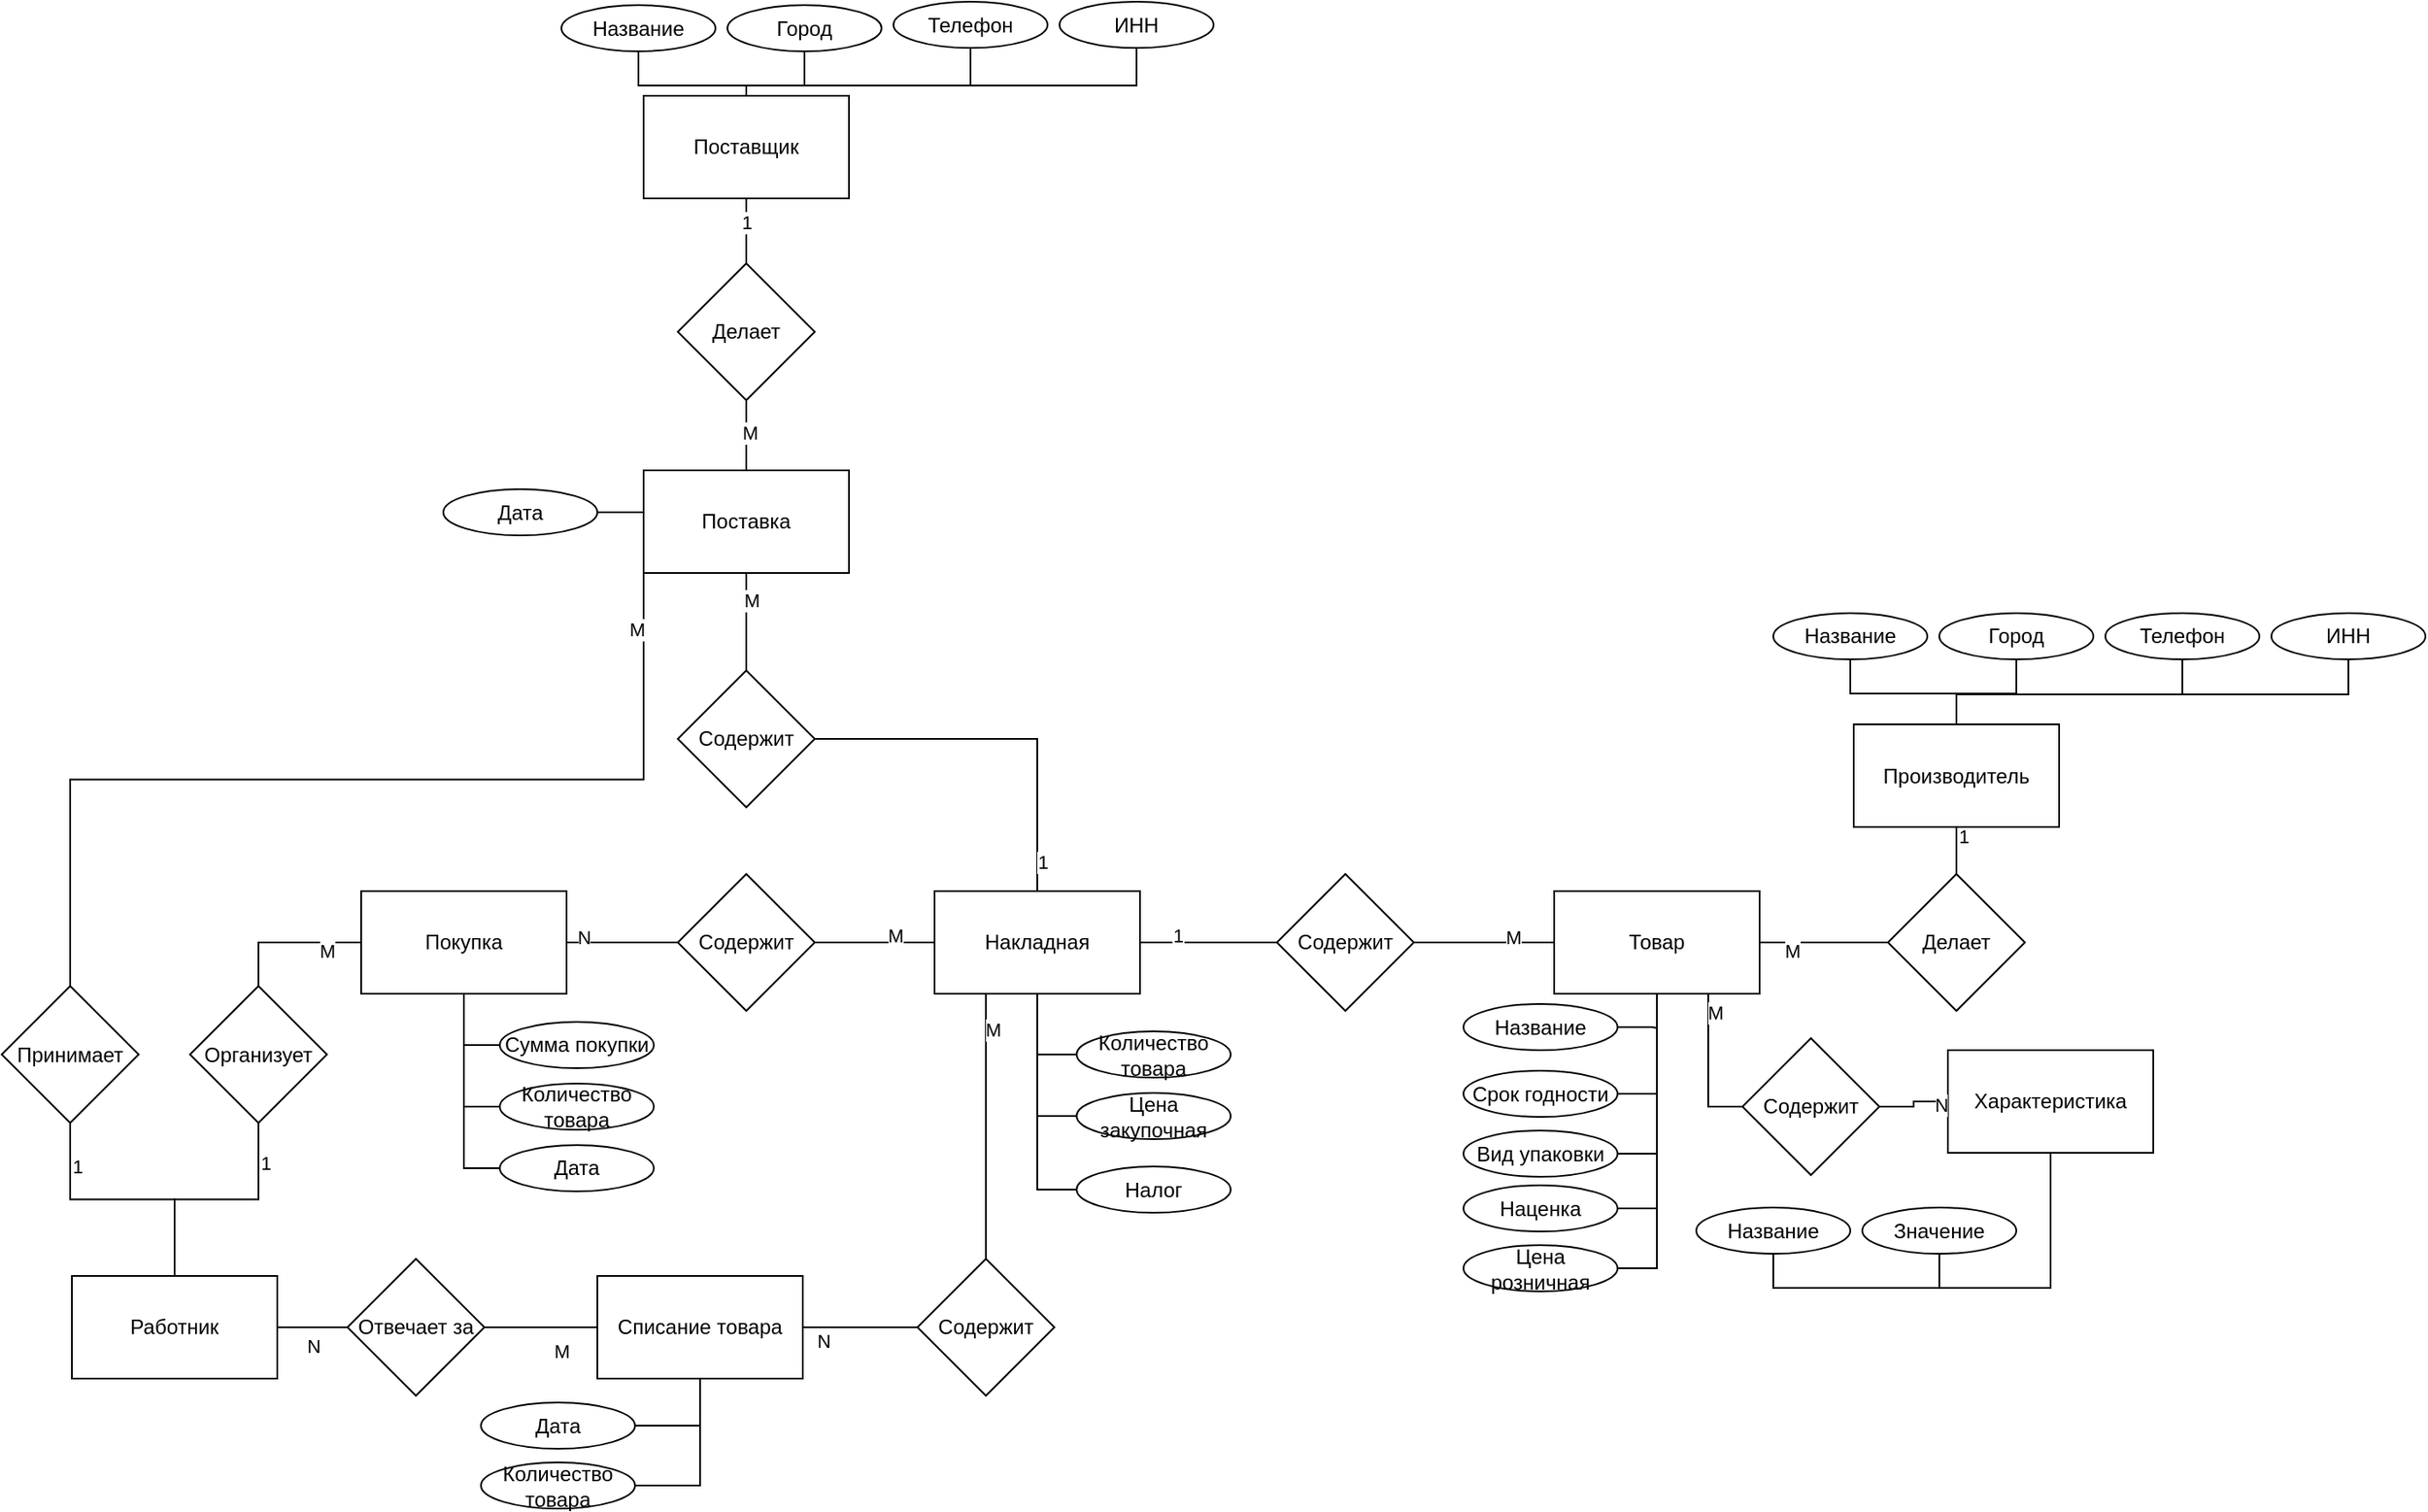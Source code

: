 <mxfile version="24.2.5" type="device">
  <diagram id="R2lEEEUBdFMjLlhIrx00" name="Page-1">
    <mxGraphModel dx="2284" dy="1944" grid="0" gridSize="10" guides="1" tooltips="1" connect="1" arrows="1" fold="1" page="1" pageScale="1" pageWidth="850" pageHeight="1100" math="0" shadow="0" extFonts="Permanent Marker^https://fonts.googleapis.com/css?family=Permanent+Marker">
      <root>
        <mxCell id="0" />
        <mxCell id="1" parent="0" />
        <mxCell id="_N6O9hcvw86K0TOw8DBA-3" value="" style="edgeStyle=orthogonalEdgeStyle;rounded=0;orthogonalLoop=1;jettySize=auto;html=1;endArrow=none;endFill=0;" parent="1" source="_N6O9hcvw86K0TOw8DBA-1" target="_N6O9hcvw86K0TOw8DBA-2" edge="1">
          <mxGeometry relative="1" as="geometry" />
        </mxCell>
        <mxCell id="_N6O9hcvw86K0TOw8DBA-7" value="1" style="edgeLabel;html=1;align=center;verticalAlign=middle;resizable=0;points=[];" parent="_N6O9hcvw86K0TOw8DBA-3" vertex="1" connectable="0">
          <mxGeometry x="-0.333" relative="1" as="geometry">
            <mxPoint as="offset" />
          </mxGeometry>
        </mxCell>
        <mxCell id="H-cZEU9hIVZkqrwczbEy-3" style="edgeStyle=orthogonalEdgeStyle;rounded=0;orthogonalLoop=1;jettySize=auto;html=1;strokeColor=default;align=center;verticalAlign=middle;fontFamily=Helvetica;fontSize=11;fontColor=default;labelBackgroundColor=default;endArrow=none;endFill=0;exitX=0.5;exitY=0;exitDx=0;exitDy=0;" edge="1" parent="1" source="_N6O9hcvw86K0TOw8DBA-1" target="H-cZEU9hIVZkqrwczbEy-1">
          <mxGeometry relative="1" as="geometry">
            <Array as="points">
              <mxPoint x="221" y="-103" />
              <mxPoint x="352" y="-103" />
            </Array>
          </mxGeometry>
        </mxCell>
        <mxCell id="H-cZEU9hIVZkqrwczbEy-4" style="edgeStyle=orthogonalEdgeStyle;rounded=0;orthogonalLoop=1;jettySize=auto;html=1;strokeColor=default;align=center;verticalAlign=middle;fontFamily=Helvetica;fontSize=11;fontColor=default;labelBackgroundColor=default;endArrow=none;endFill=0;exitX=0.5;exitY=0;exitDx=0;exitDy=0;" edge="1" parent="1" source="_N6O9hcvw86K0TOw8DBA-1" target="H-cZEU9hIVZkqrwczbEy-2">
          <mxGeometry relative="1" as="geometry">
            <Array as="points">
              <mxPoint x="221" y="-103" />
              <mxPoint x="449" y="-103" />
            </Array>
          </mxGeometry>
        </mxCell>
        <mxCell id="_N6O9hcvw86K0TOw8DBA-1" value="Поставщик" style="rounded=0;whiteSpace=wrap;html=1;" parent="1" vertex="1">
          <mxGeometry x="161" y="-97" width="120" height="60" as="geometry" />
        </mxCell>
        <mxCell id="_N6O9hcvw86K0TOw8DBA-6" value="" style="edgeStyle=orthogonalEdgeStyle;rounded=0;orthogonalLoop=1;jettySize=auto;html=1;endArrow=none;endFill=0;" parent="1" source="_N6O9hcvw86K0TOw8DBA-2" target="_N6O9hcvw86K0TOw8DBA-5" edge="1">
          <mxGeometry relative="1" as="geometry" />
        </mxCell>
        <mxCell id="_N6O9hcvw86K0TOw8DBA-8" value="M" style="edgeLabel;html=1;align=center;verticalAlign=middle;resizable=0;points=[];" parent="_N6O9hcvw86K0TOw8DBA-6" vertex="1" connectable="0">
          <mxGeometry x="-0.073" y="2" relative="1" as="geometry">
            <mxPoint as="offset" />
          </mxGeometry>
        </mxCell>
        <mxCell id="_N6O9hcvw86K0TOw8DBA-2" value="Делает" style="rhombus;whiteSpace=wrap;html=1;rounded=0;" parent="1" vertex="1">
          <mxGeometry x="181" y="1" width="80" height="80" as="geometry" />
        </mxCell>
        <mxCell id="_N6O9hcvw86K0TOw8DBA-5" value="Поставка" style="whiteSpace=wrap;html=1;rounded=0;" parent="1" vertex="1">
          <mxGeometry x="161" y="122" width="120" height="60" as="geometry" />
        </mxCell>
        <mxCell id="_N6O9hcvw86K0TOw8DBA-12" style="edgeStyle=orthogonalEdgeStyle;rounded=0;orthogonalLoop=1;jettySize=auto;html=1;exitX=0.5;exitY=1;exitDx=0;exitDy=0;strokeColor=default;align=center;verticalAlign=middle;fontFamily=Helvetica;fontSize=11;fontColor=default;labelBackgroundColor=default;endArrow=none;endFill=0;" parent="1" source="_N6O9hcvw86K0TOw8DBA-9" target="_N6O9hcvw86K0TOw8DBA-1" edge="1">
          <mxGeometry relative="1" as="geometry" />
        </mxCell>
        <mxCell id="_N6O9hcvw86K0TOw8DBA-9" value="Название" style="ellipse;whiteSpace=wrap;html=1;" parent="1" vertex="1">
          <mxGeometry x="113" y="-150" width="90" height="27" as="geometry" />
        </mxCell>
        <mxCell id="_N6O9hcvw86K0TOw8DBA-13" style="edgeStyle=orthogonalEdgeStyle;rounded=0;orthogonalLoop=1;jettySize=auto;html=1;exitX=0.5;exitY=1;exitDx=0;exitDy=0;strokeColor=default;align=center;verticalAlign=middle;fontFamily=Helvetica;fontSize=11;fontColor=default;labelBackgroundColor=default;endArrow=none;endFill=0;" parent="1" source="_N6O9hcvw86K0TOw8DBA-10" target="_N6O9hcvw86K0TOw8DBA-1" edge="1">
          <mxGeometry relative="1" as="geometry" />
        </mxCell>
        <mxCell id="_N6O9hcvw86K0TOw8DBA-10" value="Город" style="ellipse;whiteSpace=wrap;html=1;" parent="1" vertex="1">
          <mxGeometry x="210" y="-150" width="90" height="27" as="geometry" />
        </mxCell>
        <mxCell id="_N6O9hcvw86K0TOw8DBA-16" style="edgeStyle=orthogonalEdgeStyle;rounded=0;orthogonalLoop=1;jettySize=auto;html=1;exitX=1;exitY=0.5;exitDx=0;exitDy=0;entryX=0;entryY=0.5;entryDx=0;entryDy=0;strokeColor=default;align=center;verticalAlign=middle;fontFamily=Helvetica;fontSize=11;fontColor=default;labelBackgroundColor=default;endArrow=none;endFill=0;" parent="1" source="_N6O9hcvw86K0TOw8DBA-14" target="_N6O9hcvw86K0TOw8DBA-5" edge="1">
          <mxGeometry relative="1" as="geometry" />
        </mxCell>
        <mxCell id="_N6O9hcvw86K0TOw8DBA-14" value="Дата" style="ellipse;whiteSpace=wrap;html=1;" parent="1" vertex="1">
          <mxGeometry x="44" y="133" width="90" height="27" as="geometry" />
        </mxCell>
        <mxCell id="Znti0JTJDh6vXWUU2hnh-10" style="edgeStyle=orthogonalEdgeStyle;rounded=0;orthogonalLoop=1;jettySize=auto;html=1;exitX=0.75;exitY=1;exitDx=0;exitDy=0;entryX=0;entryY=0.5;entryDx=0;entryDy=0;strokeColor=default;align=center;verticalAlign=middle;fontFamily=Helvetica;fontSize=11;fontColor=default;labelBackgroundColor=default;endArrow=none;endFill=0;" parent="1" source="_N6O9hcvw86K0TOw8DBA-22" target="Znti0JTJDh6vXWUU2hnh-9" edge="1">
          <mxGeometry relative="1" as="geometry" />
        </mxCell>
        <mxCell id="Znti0JTJDh6vXWUU2hnh-12" value="М" style="edgeLabel;html=1;align=center;verticalAlign=middle;resizable=0;points=[];fontFamily=Helvetica;fontSize=11;fontColor=default;labelBackgroundColor=default;" parent="Znti0JTJDh6vXWUU2hnh-10" vertex="1" connectable="0">
          <mxGeometry x="-0.74" y="4" relative="1" as="geometry">
            <mxPoint as="offset" />
          </mxGeometry>
        </mxCell>
        <mxCell id="_N6O9hcvw86K0TOw8DBA-22" value="Товар" style="whiteSpace=wrap;html=1;rounded=0;" parent="1" vertex="1">
          <mxGeometry x="693" y="368" width="120" height="60" as="geometry" />
        </mxCell>
        <mxCell id="_N6O9hcvw86K0TOw8DBA-27" style="edgeStyle=orthogonalEdgeStyle;rounded=0;orthogonalLoop=1;jettySize=auto;html=1;exitX=1;exitY=0.5;exitDx=0;exitDy=0;strokeColor=default;align=center;verticalAlign=middle;fontFamily=Helvetica;fontSize=11;fontColor=default;labelBackgroundColor=default;endArrow=none;endFill=0;" parent="1" source="_N6O9hcvw86K0TOw8DBA-26" target="_N6O9hcvw86K0TOw8DBA-22" edge="1">
          <mxGeometry relative="1" as="geometry" />
        </mxCell>
        <mxCell id="_N6O9hcvw86K0TOw8DBA-26" value="Название" style="ellipse;whiteSpace=wrap;html=1;" parent="1" vertex="1">
          <mxGeometry x="640" y="434" width="90" height="27" as="geometry" />
        </mxCell>
        <mxCell id="_N6O9hcvw86K0TOw8DBA-29" style="edgeStyle=orthogonalEdgeStyle;rounded=0;orthogonalLoop=1;jettySize=auto;html=1;exitX=1;exitY=0.5;exitDx=0;exitDy=0;strokeColor=default;align=center;verticalAlign=middle;fontFamily=Helvetica;fontSize=11;fontColor=default;labelBackgroundColor=default;endArrow=none;endFill=0;" parent="1" source="_N6O9hcvw86K0TOw8DBA-28" target="_N6O9hcvw86K0TOw8DBA-22" edge="1">
          <mxGeometry relative="1" as="geometry" />
        </mxCell>
        <mxCell id="_N6O9hcvw86K0TOw8DBA-28" value="Срок годности" style="ellipse;whiteSpace=wrap;html=1;" parent="1" vertex="1">
          <mxGeometry x="640" y="473" width="90" height="27" as="geometry" />
        </mxCell>
        <mxCell id="_N6O9hcvw86K0TOw8DBA-31" style="edgeStyle=orthogonalEdgeStyle;rounded=0;orthogonalLoop=1;jettySize=auto;html=1;exitX=1;exitY=0.5;exitDx=0;exitDy=0;strokeColor=default;align=center;verticalAlign=middle;fontFamily=Helvetica;fontSize=11;fontColor=default;labelBackgroundColor=default;endArrow=none;endFill=0;" parent="1" source="_N6O9hcvw86K0TOw8DBA-30" target="_N6O9hcvw86K0TOw8DBA-22" edge="1">
          <mxGeometry relative="1" as="geometry" />
        </mxCell>
        <mxCell id="_N6O9hcvw86K0TOw8DBA-30" value="Вид упаковки" style="ellipse;whiteSpace=wrap;html=1;" parent="1" vertex="1">
          <mxGeometry x="640" y="508" width="90" height="27" as="geometry" />
        </mxCell>
        <mxCell id="_N6O9hcvw86K0TOw8DBA-37" style="edgeStyle=orthogonalEdgeStyle;rounded=0;orthogonalLoop=1;jettySize=auto;html=1;exitX=1;exitY=0.5;exitDx=0;exitDy=0;strokeColor=default;align=center;verticalAlign=middle;fontFamily=Helvetica;fontSize=11;fontColor=default;labelBackgroundColor=default;endArrow=none;endFill=0;" parent="1" source="_N6O9hcvw86K0TOw8DBA-36" target="_N6O9hcvw86K0TOw8DBA-22" edge="1">
          <mxGeometry relative="1" as="geometry" />
        </mxCell>
        <mxCell id="_N6O9hcvw86K0TOw8DBA-36" value="Наценка" style="ellipse;whiteSpace=wrap;html=1;" parent="1" vertex="1">
          <mxGeometry x="640" y="540" width="90" height="27" as="geometry" />
        </mxCell>
        <mxCell id="zOvjMIZj31HhjO3ofV6A-4" style="edgeStyle=orthogonalEdgeStyle;rounded=0;orthogonalLoop=1;jettySize=auto;html=1;entryX=0;entryY=0.5;entryDx=0;entryDy=0;endArrow=none;endFill=0;" parent="1" source="_N6O9hcvw86K0TOw8DBA-40" target="zOvjMIZj31HhjO3ofV6A-3" edge="1">
          <mxGeometry relative="1" as="geometry" />
        </mxCell>
        <mxCell id="_N6O9hcvw86K0TOw8DBA-40" value="Покупка" style="whiteSpace=wrap;html=1;rounded=0;" parent="1" vertex="1">
          <mxGeometry x="-4" y="368" width="120" height="60" as="geometry" />
        </mxCell>
        <mxCell id="_N6O9hcvw86K0TOw8DBA-46" style="edgeStyle=orthogonalEdgeStyle;rounded=0;orthogonalLoop=1;jettySize=auto;html=1;exitX=0;exitY=0.5;exitDx=0;exitDy=0;strokeColor=default;align=center;verticalAlign=middle;fontFamily=Helvetica;fontSize=11;fontColor=default;labelBackgroundColor=default;endArrow=none;endFill=0;" parent="1" source="_N6O9hcvw86K0TOw8DBA-44" target="_N6O9hcvw86K0TOw8DBA-40" edge="1">
          <mxGeometry relative="1" as="geometry" />
        </mxCell>
        <mxCell id="_N6O9hcvw86K0TOw8DBA-44" value="Дата" style="ellipse;whiteSpace=wrap;html=1;" parent="1" vertex="1">
          <mxGeometry x="77" y="516.5" width="90" height="27" as="geometry" />
        </mxCell>
        <mxCell id="_N6O9hcvw86K0TOw8DBA-47" style="edgeStyle=orthogonalEdgeStyle;rounded=0;orthogonalLoop=1;jettySize=auto;html=1;exitX=0;exitY=0.5;exitDx=0;exitDy=0;strokeColor=default;align=center;verticalAlign=middle;fontFamily=Helvetica;fontSize=11;fontColor=default;labelBackgroundColor=default;endArrow=none;endFill=0;" parent="1" source="_N6O9hcvw86K0TOw8DBA-45" target="_N6O9hcvw86K0TOw8DBA-40" edge="1">
          <mxGeometry relative="1" as="geometry" />
        </mxCell>
        <mxCell id="_N6O9hcvw86K0TOw8DBA-45" value="Количество товара" style="ellipse;whiteSpace=wrap;html=1;" parent="1" vertex="1">
          <mxGeometry x="77" y="480.5" width="90" height="27" as="geometry" />
        </mxCell>
        <mxCell id="Znti0JTJDh6vXWUU2hnh-20" style="edgeStyle=orthogonalEdgeStyle;rounded=0;orthogonalLoop=1;jettySize=auto;html=1;exitX=1;exitY=0.5;exitDx=0;exitDy=0;entryX=0;entryY=0.5;entryDx=0;entryDy=0;strokeColor=default;align=center;verticalAlign=middle;fontFamily=Helvetica;fontSize=11;fontColor=default;labelBackgroundColor=default;endArrow=none;endFill=0;" parent="1" source="_N6O9hcvw86K0TOw8DBA-50" target="Znti0JTJDh6vXWUU2hnh-19" edge="1">
          <mxGeometry relative="1" as="geometry" />
        </mxCell>
        <mxCell id="Znti0JTJDh6vXWUU2hnh-23" value="N" style="edgeLabel;html=1;align=center;verticalAlign=middle;resizable=0;points=[];fontFamily=Helvetica;fontSize=11;fontColor=default;labelBackgroundColor=default;" parent="Znti0JTJDh6vXWUU2hnh-20" vertex="1" connectable="0">
          <mxGeometry x="0.549" y="-3" relative="1" as="geometry">
            <mxPoint x="-40" y="5" as="offset" />
          </mxGeometry>
        </mxCell>
        <mxCell id="_N6O9hcvw86K0TOw8DBA-50" value="Списание товара" style="whiteSpace=wrap;html=1;rounded=0;" parent="1" vertex="1">
          <mxGeometry x="134" y="593" width="120" height="60" as="geometry" />
        </mxCell>
        <mxCell id="_N6O9hcvw86K0TOw8DBA-54" style="edgeStyle=orthogonalEdgeStyle;rounded=0;orthogonalLoop=1;jettySize=auto;html=1;exitX=1;exitY=0.5;exitDx=0;exitDy=0;strokeColor=default;align=center;verticalAlign=middle;fontFamily=Helvetica;fontSize=11;fontColor=default;labelBackgroundColor=default;endArrow=none;endFill=0;" parent="1" source="_N6O9hcvw86K0TOw8DBA-52" target="_N6O9hcvw86K0TOw8DBA-50" edge="1">
          <mxGeometry relative="1" as="geometry" />
        </mxCell>
        <mxCell id="_N6O9hcvw86K0TOw8DBA-52" value="Дата" style="ellipse;whiteSpace=wrap;html=1;" parent="1" vertex="1">
          <mxGeometry x="66" y="667" width="90" height="27" as="geometry" />
        </mxCell>
        <mxCell id="_N6O9hcvw86K0TOw8DBA-55" style="edgeStyle=orthogonalEdgeStyle;rounded=0;orthogonalLoop=1;jettySize=auto;html=1;exitX=1;exitY=0.5;exitDx=0;exitDy=0;strokeColor=default;align=center;verticalAlign=middle;fontFamily=Helvetica;fontSize=11;fontColor=default;labelBackgroundColor=default;endArrow=none;endFill=0;" parent="1" source="_N6O9hcvw86K0TOw8DBA-53" target="_N6O9hcvw86K0TOw8DBA-50" edge="1">
          <mxGeometry relative="1" as="geometry" />
        </mxCell>
        <mxCell id="_N6O9hcvw86K0TOw8DBA-53" value="Количество товара" style="ellipse;whiteSpace=wrap;html=1;" parent="1" vertex="1">
          <mxGeometry x="66" y="702" width="90" height="27" as="geometry" />
        </mxCell>
        <mxCell id="zOvjMIZj31HhjO3ofV6A-2" style="edgeStyle=orthogonalEdgeStyle;rounded=0;orthogonalLoop=1;jettySize=auto;html=1;exitX=1;exitY=0.5;exitDx=0;exitDy=0;entryX=0.5;entryY=1;entryDx=0;entryDy=0;endArrow=none;endFill=0;" parent="1" source="zOvjMIZj31HhjO3ofV6A-1" target="_N6O9hcvw86K0TOw8DBA-22" edge="1">
          <mxGeometry relative="1" as="geometry" />
        </mxCell>
        <mxCell id="zOvjMIZj31HhjO3ofV6A-1" value="Цена розничная" style="ellipse;whiteSpace=wrap;html=1;" parent="1" vertex="1">
          <mxGeometry x="640" y="575" width="90" height="27" as="geometry" />
        </mxCell>
        <mxCell id="zOvjMIZj31HhjO3ofV6A-3" value="Сумма покупки" style="ellipse;whiteSpace=wrap;html=1;" parent="1" vertex="1">
          <mxGeometry x="77" y="444.5" width="90" height="27" as="geometry" />
        </mxCell>
        <mxCell id="Znti0JTJDh6vXWUU2hnh-5" style="edgeStyle=orthogonalEdgeStyle;rounded=0;orthogonalLoop=1;jettySize=auto;html=1;exitX=0.5;exitY=1;exitDx=0;exitDy=0;strokeColor=default;align=center;verticalAlign=middle;fontFamily=Helvetica;fontSize=11;fontColor=default;labelBackgroundColor=default;endArrow=none;endFill=0;" parent="1" source="czEDyn6k4VCitpSmdZwg-1" target="Znti0JTJDh6vXWUU2hnh-4" edge="1">
          <mxGeometry relative="1" as="geometry" />
        </mxCell>
        <mxCell id="Znti0JTJDh6vXWUU2hnh-7" value="1" style="edgeLabel;html=1;align=center;verticalAlign=middle;resizable=0;points=[];fontFamily=Helvetica;fontSize=11;fontColor=default;labelBackgroundColor=default;" parent="Znti0JTJDh6vXWUU2hnh-5" vertex="1" connectable="0">
          <mxGeometry x="-0.809" y="4" relative="1" as="geometry">
            <mxPoint as="offset" />
          </mxGeometry>
        </mxCell>
        <mxCell id="H-cZEU9hIVZkqrwczbEy-7" style="edgeStyle=orthogonalEdgeStyle;rounded=0;orthogonalLoop=1;jettySize=auto;html=1;exitX=0.5;exitY=0;exitDx=0;exitDy=0;strokeColor=default;align=center;verticalAlign=middle;fontFamily=Helvetica;fontSize=11;fontColor=default;labelBackgroundColor=default;endArrow=none;endFill=0;" edge="1" parent="1" source="czEDyn6k4VCitpSmdZwg-1" target="H-cZEU9hIVZkqrwczbEy-5">
          <mxGeometry relative="1" as="geometry">
            <Array as="points">
              <mxPoint x="928" y="253" />
              <mxPoint x="1060" y="253" />
            </Array>
          </mxGeometry>
        </mxCell>
        <mxCell id="H-cZEU9hIVZkqrwczbEy-8" style="edgeStyle=orthogonalEdgeStyle;rounded=0;orthogonalLoop=1;jettySize=auto;html=1;exitX=0.5;exitY=0;exitDx=0;exitDy=0;strokeColor=default;align=center;verticalAlign=middle;fontFamily=Helvetica;fontSize=11;fontColor=default;labelBackgroundColor=default;endArrow=none;endFill=0;" edge="1" parent="1" source="czEDyn6k4VCitpSmdZwg-1" target="H-cZEU9hIVZkqrwczbEy-6">
          <mxGeometry relative="1" as="geometry">
            <Array as="points">
              <mxPoint x="928" y="253" />
              <mxPoint x="1157" y="253" />
            </Array>
          </mxGeometry>
        </mxCell>
        <mxCell id="czEDyn6k4VCitpSmdZwg-1" value="Производитель" style="rounded=0;whiteSpace=wrap;html=1;" parent="1" vertex="1">
          <mxGeometry x="868" y="270.5" width="120" height="60" as="geometry" />
        </mxCell>
        <mxCell id="czEDyn6k4VCitpSmdZwg-2" style="edgeStyle=orthogonalEdgeStyle;rounded=0;orthogonalLoop=1;jettySize=auto;html=1;exitX=0.5;exitY=1;exitDx=0;exitDy=0;strokeColor=default;align=center;verticalAlign=middle;fontFamily=Helvetica;fontSize=11;fontColor=default;labelBackgroundColor=default;endArrow=none;endFill=0;" parent="1" source="czEDyn6k4VCitpSmdZwg-3" target="czEDyn6k4VCitpSmdZwg-1" edge="1">
          <mxGeometry relative="1" as="geometry" />
        </mxCell>
        <mxCell id="czEDyn6k4VCitpSmdZwg-3" value="Название" style="ellipse;whiteSpace=wrap;html=1;" parent="1" vertex="1">
          <mxGeometry x="821" y="205.5" width="90" height="27" as="geometry" />
        </mxCell>
        <mxCell id="czEDyn6k4VCitpSmdZwg-4" style="edgeStyle=orthogonalEdgeStyle;rounded=0;orthogonalLoop=1;jettySize=auto;html=1;exitX=0.5;exitY=1;exitDx=0;exitDy=0;strokeColor=default;align=center;verticalAlign=middle;fontFamily=Helvetica;fontSize=11;fontColor=default;labelBackgroundColor=default;endArrow=none;endFill=0;" parent="1" source="czEDyn6k4VCitpSmdZwg-5" target="czEDyn6k4VCitpSmdZwg-1" edge="1">
          <mxGeometry relative="1" as="geometry" />
        </mxCell>
        <mxCell id="czEDyn6k4VCitpSmdZwg-5" value="Город" style="ellipse;whiteSpace=wrap;html=1;" parent="1" vertex="1">
          <mxGeometry x="918" y="205.5" width="90" height="27" as="geometry" />
        </mxCell>
        <mxCell id="hScLHHmhAlw_8tzH-Ht8-1" value="Характеристика" style="rounded=0;whiteSpace=wrap;html=1;" parent="1" vertex="1">
          <mxGeometry x="923" y="461" width="120" height="60" as="geometry" />
        </mxCell>
        <mxCell id="hScLHHmhAlw_8tzH-Ht8-2" style="edgeStyle=orthogonalEdgeStyle;rounded=0;orthogonalLoop=1;jettySize=auto;html=1;exitX=0.5;exitY=1;exitDx=0;exitDy=0;strokeColor=default;align=center;verticalAlign=middle;fontFamily=Helvetica;fontSize=11;fontColor=default;labelBackgroundColor=default;endArrow=none;endFill=0;" parent="1" source="hScLHHmhAlw_8tzH-Ht8-3" target="hScLHHmhAlw_8tzH-Ht8-1" edge="1">
          <mxGeometry relative="1" as="geometry" />
        </mxCell>
        <mxCell id="hScLHHmhAlw_8tzH-Ht8-3" value="Название" style="ellipse;whiteSpace=wrap;html=1;" parent="1" vertex="1">
          <mxGeometry x="776" y="553" width="90" height="27" as="geometry" />
        </mxCell>
        <mxCell id="hScLHHmhAlw_8tzH-Ht8-4" style="edgeStyle=orthogonalEdgeStyle;rounded=0;orthogonalLoop=1;jettySize=auto;html=1;exitX=0.5;exitY=1;exitDx=0;exitDy=0;strokeColor=default;align=center;verticalAlign=middle;fontFamily=Helvetica;fontSize=11;fontColor=default;labelBackgroundColor=default;endArrow=none;endFill=0;" parent="1" source="hScLHHmhAlw_8tzH-Ht8-5" target="hScLHHmhAlw_8tzH-Ht8-1" edge="1">
          <mxGeometry relative="1" as="geometry" />
        </mxCell>
        <mxCell id="hScLHHmhAlw_8tzH-Ht8-5" value="Значение" style="ellipse;whiteSpace=wrap;html=1;" parent="1" vertex="1">
          <mxGeometry x="873" y="553" width="90" height="27" as="geometry" />
        </mxCell>
        <mxCell id="Znti0JTJDh6vXWUU2hnh-15" style="edgeStyle=orthogonalEdgeStyle;rounded=0;orthogonalLoop=1;jettySize=auto;html=1;strokeColor=default;align=center;verticalAlign=middle;fontFamily=Helvetica;fontSize=11;fontColor=default;labelBackgroundColor=default;endArrow=none;endFill=0;" parent="1" source="Znti0JTJDh6vXWUU2hnh-1" target="Znti0JTJDh6vXWUU2hnh-14" edge="1">
          <mxGeometry relative="1" as="geometry" />
        </mxCell>
        <mxCell id="Znti0JTJDh6vXWUU2hnh-18" value="M" style="edgeLabel;html=1;align=center;verticalAlign=middle;resizable=0;points=[];fontFamily=Helvetica;fontSize=11;fontColor=default;labelBackgroundColor=default;" parent="Znti0JTJDh6vXWUU2hnh-15" vertex="1" connectable="0">
          <mxGeometry x="-0.333" y="-4" relative="1" as="geometry">
            <mxPoint as="offset" />
          </mxGeometry>
        </mxCell>
        <mxCell id="Znti0JTJDh6vXWUU2hnh-27" style="edgeStyle=orthogonalEdgeStyle;rounded=0;orthogonalLoop=1;jettySize=auto;html=1;exitX=0.5;exitY=1;exitDx=0;exitDy=0;entryX=0;entryY=0.5;entryDx=0;entryDy=0;strokeColor=default;align=center;verticalAlign=middle;fontFamily=Helvetica;fontSize=11;fontColor=default;labelBackgroundColor=default;endArrow=none;endFill=0;" parent="1" source="Znti0JTJDh6vXWUU2hnh-1" target="Znti0JTJDh6vXWUU2hnh-24" edge="1">
          <mxGeometry relative="1" as="geometry" />
        </mxCell>
        <mxCell id="Znti0JTJDh6vXWUU2hnh-28" style="edgeStyle=orthogonalEdgeStyle;rounded=0;orthogonalLoop=1;jettySize=auto;html=1;exitX=0.5;exitY=1;exitDx=0;exitDy=0;entryX=0;entryY=0.5;entryDx=0;entryDy=0;strokeColor=default;align=center;verticalAlign=middle;fontFamily=Helvetica;fontSize=11;fontColor=default;labelBackgroundColor=default;endArrow=none;endFill=0;" parent="1" source="Znti0JTJDh6vXWUU2hnh-1" target="Znti0JTJDh6vXWUU2hnh-25" edge="1">
          <mxGeometry relative="1" as="geometry" />
        </mxCell>
        <mxCell id="Znti0JTJDh6vXWUU2hnh-1" value="Накладная" style="whiteSpace=wrap;html=1;rounded=0;" parent="1" vertex="1">
          <mxGeometry x="331" y="368" width="120" height="60" as="geometry" />
        </mxCell>
        <mxCell id="Znti0JTJDh6vXWUU2hnh-6" style="edgeStyle=orthogonalEdgeStyle;rounded=0;orthogonalLoop=1;jettySize=auto;html=1;exitX=0;exitY=0.5;exitDx=0;exitDy=0;strokeColor=default;align=center;verticalAlign=middle;fontFamily=Helvetica;fontSize=11;fontColor=default;labelBackgroundColor=default;endArrow=none;endFill=0;" parent="1" source="Znti0JTJDh6vXWUU2hnh-4" target="_N6O9hcvw86K0TOw8DBA-22" edge="1">
          <mxGeometry relative="1" as="geometry">
            <mxPoint x="815" y="406" as="targetPoint" />
          </mxGeometry>
        </mxCell>
        <mxCell id="Znti0JTJDh6vXWUU2hnh-8" value="М" style="edgeLabel;html=1;align=center;verticalAlign=middle;resizable=0;points=[];fontFamily=Helvetica;fontSize=11;fontColor=default;labelBackgroundColor=default;" parent="Znti0JTJDh6vXWUU2hnh-6" vertex="1" connectable="0">
          <mxGeometry x="0.506" y="5" relative="1" as="geometry">
            <mxPoint as="offset" />
          </mxGeometry>
        </mxCell>
        <mxCell id="Znti0JTJDh6vXWUU2hnh-4" value="Делает" style="rhombus;whiteSpace=wrap;html=1;rounded=0;" parent="1" vertex="1">
          <mxGeometry x="888" y="358" width="80" height="80" as="geometry" />
        </mxCell>
        <mxCell id="Znti0JTJDh6vXWUU2hnh-11" style="edgeStyle=orthogonalEdgeStyle;rounded=0;orthogonalLoop=1;jettySize=auto;html=1;exitX=1;exitY=0.5;exitDx=0;exitDy=0;entryX=0;entryY=0.5;entryDx=0;entryDy=0;strokeColor=default;align=center;verticalAlign=middle;fontFamily=Helvetica;fontSize=11;fontColor=default;labelBackgroundColor=default;endArrow=none;endFill=0;" parent="1" source="Znti0JTJDh6vXWUU2hnh-9" target="hScLHHmhAlw_8tzH-Ht8-1" edge="1">
          <mxGeometry relative="1" as="geometry" />
        </mxCell>
        <mxCell id="Znti0JTJDh6vXWUU2hnh-13" value="N" style="edgeLabel;html=1;align=center;verticalAlign=middle;resizable=0;points=[];fontFamily=Helvetica;fontSize=11;fontColor=default;labelBackgroundColor=default;" parent="Znti0JTJDh6vXWUU2hnh-11" vertex="1" connectable="0">
          <mxGeometry x="0.8" y="-2" relative="1" as="geometry">
            <mxPoint as="offset" />
          </mxGeometry>
        </mxCell>
        <mxCell id="Znti0JTJDh6vXWUU2hnh-9" value="Содержит" style="rhombus;whiteSpace=wrap;html=1;rounded=0;" parent="1" vertex="1">
          <mxGeometry x="803" y="454" width="80" height="80" as="geometry" />
        </mxCell>
        <mxCell id="Znti0JTJDh6vXWUU2hnh-16" style="edgeStyle=orthogonalEdgeStyle;rounded=0;orthogonalLoop=1;jettySize=auto;html=1;strokeColor=default;align=center;verticalAlign=middle;fontFamily=Helvetica;fontSize=11;fontColor=default;labelBackgroundColor=default;endArrow=none;endFill=0;" parent="1" source="Znti0JTJDh6vXWUU2hnh-14" target="_N6O9hcvw86K0TOw8DBA-40" edge="1">
          <mxGeometry relative="1" as="geometry" />
        </mxCell>
        <mxCell id="Znti0JTJDh6vXWUU2hnh-17" value="N" style="edgeLabel;html=1;align=center;verticalAlign=middle;resizable=0;points=[];fontFamily=Helvetica;fontSize=11;fontColor=default;labelBackgroundColor=default;" parent="Znti0JTJDh6vXWUU2hnh-16" vertex="1" connectable="0">
          <mxGeometry x="0.901" y="-4" relative="1" as="geometry">
            <mxPoint x="7" y="1" as="offset" />
          </mxGeometry>
        </mxCell>
        <mxCell id="Znti0JTJDh6vXWUU2hnh-14" value="Содержит" style="rhombus;whiteSpace=wrap;html=1;rounded=0;" parent="1" vertex="1">
          <mxGeometry x="181" y="358" width="80" height="80" as="geometry" />
        </mxCell>
        <mxCell id="Znti0JTJDh6vXWUU2hnh-21" style="edgeStyle=orthogonalEdgeStyle;rounded=0;orthogonalLoop=1;jettySize=auto;html=1;exitX=0.5;exitY=0;exitDx=0;exitDy=0;entryX=0.25;entryY=1;entryDx=0;entryDy=0;strokeColor=default;align=center;verticalAlign=middle;fontFamily=Helvetica;fontSize=11;fontColor=default;labelBackgroundColor=default;endArrow=none;endFill=0;" parent="1" source="Znti0JTJDh6vXWUU2hnh-19" target="Znti0JTJDh6vXWUU2hnh-1" edge="1">
          <mxGeometry relative="1" as="geometry" />
        </mxCell>
        <mxCell id="Znti0JTJDh6vXWUU2hnh-22" value="M" style="edgeLabel;html=1;align=center;verticalAlign=middle;resizable=0;points=[];fontFamily=Helvetica;fontSize=11;fontColor=default;labelBackgroundColor=default;" parent="Znti0JTJDh6vXWUU2hnh-21" vertex="1" connectable="0">
          <mxGeometry x="0.73" y="-4" relative="1" as="geometry">
            <mxPoint as="offset" />
          </mxGeometry>
        </mxCell>
        <mxCell id="Znti0JTJDh6vXWUU2hnh-19" value="Содержит" style="rhombus;whiteSpace=wrap;html=1;rounded=0;" parent="1" vertex="1">
          <mxGeometry x="321" y="583" width="80" height="80" as="geometry" />
        </mxCell>
        <mxCell id="Znti0JTJDh6vXWUU2hnh-24" value="Количество товара" style="ellipse;whiteSpace=wrap;html=1;" parent="1" vertex="1">
          <mxGeometry x="414" y="450" width="90" height="27" as="geometry" />
        </mxCell>
        <mxCell id="Znti0JTJDh6vXWUU2hnh-25" value="Цена закупочная" style="ellipse;whiteSpace=wrap;html=1;" parent="1" vertex="1">
          <mxGeometry x="414" y="486" width="90" height="27" as="geometry" />
        </mxCell>
        <mxCell id="Znti0JTJDh6vXWUU2hnh-29" style="edgeStyle=orthogonalEdgeStyle;rounded=0;orthogonalLoop=1;jettySize=auto;html=1;exitX=0;exitY=0.5;exitDx=0;exitDy=0;entryX=0.5;entryY=1;entryDx=0;entryDy=0;strokeColor=default;align=center;verticalAlign=middle;fontFamily=Helvetica;fontSize=11;fontColor=default;labelBackgroundColor=default;endArrow=none;endFill=0;" parent="1" source="Znti0JTJDh6vXWUU2hnh-26" target="Znti0JTJDh6vXWUU2hnh-1" edge="1">
          <mxGeometry relative="1" as="geometry" />
        </mxCell>
        <mxCell id="Znti0JTJDh6vXWUU2hnh-26" value="Налог" style="ellipse;whiteSpace=wrap;html=1;" parent="1" vertex="1">
          <mxGeometry x="414" y="529" width="90" height="27" as="geometry" />
        </mxCell>
        <mxCell id="Znti0JTJDh6vXWUU2hnh-36" style="edgeStyle=orthogonalEdgeStyle;rounded=0;orthogonalLoop=1;jettySize=auto;html=1;strokeColor=default;align=center;verticalAlign=middle;fontFamily=Helvetica;fontSize=11;fontColor=default;labelBackgroundColor=default;endArrow=none;endFill=0;" parent="1" source="Znti0JTJDh6vXWUU2hnh-30" target="Znti0JTJDh6vXWUU2hnh-1" edge="1">
          <mxGeometry relative="1" as="geometry" />
        </mxCell>
        <mxCell id="Znti0JTJDh6vXWUU2hnh-59" value="1" style="edgeLabel;html=1;align=center;verticalAlign=middle;resizable=0;points=[];fontFamily=Helvetica;fontSize=11;fontColor=default;labelBackgroundColor=default;" parent="Znti0JTJDh6vXWUU2hnh-36" vertex="1" connectable="0">
          <mxGeometry x="0.845" y="3" relative="1" as="geometry">
            <mxPoint as="offset" />
          </mxGeometry>
        </mxCell>
        <mxCell id="Znti0JTJDh6vXWUU2hnh-37" style="edgeStyle=orthogonalEdgeStyle;rounded=0;orthogonalLoop=1;jettySize=auto;html=1;strokeColor=default;align=center;verticalAlign=middle;fontFamily=Helvetica;fontSize=11;fontColor=default;labelBackgroundColor=default;endArrow=none;endFill=0;" parent="1" source="Znti0JTJDh6vXWUU2hnh-30" target="_N6O9hcvw86K0TOw8DBA-5" edge="1">
          <mxGeometry relative="1" as="geometry" />
        </mxCell>
        <mxCell id="Znti0JTJDh6vXWUU2hnh-39" value="М" style="edgeLabel;html=1;align=center;verticalAlign=middle;resizable=0;points=[];fontFamily=Helvetica;fontSize=11;fontColor=default;labelBackgroundColor=default;" parent="Znti0JTJDh6vXWUU2hnh-37" vertex="1" connectable="0">
          <mxGeometry x="0.46" y="-3" relative="1" as="geometry">
            <mxPoint as="offset" />
          </mxGeometry>
        </mxCell>
        <mxCell id="Znti0JTJDh6vXWUU2hnh-30" value="Содержит" style="rhombus;whiteSpace=wrap;html=1;rounded=0;" parent="1" vertex="1">
          <mxGeometry x="181" y="239" width="80" height="80" as="geometry" />
        </mxCell>
        <mxCell id="Znti0JTJDh6vXWUU2hnh-32" style="edgeStyle=orthogonalEdgeStyle;rounded=0;orthogonalLoop=1;jettySize=auto;html=1;strokeColor=default;align=center;verticalAlign=middle;fontFamily=Helvetica;fontSize=11;fontColor=default;labelBackgroundColor=default;endArrow=none;endFill=0;" parent="1" source="Znti0JTJDh6vXWUU2hnh-31" target="Znti0JTJDh6vXWUU2hnh-1" edge="1">
          <mxGeometry relative="1" as="geometry" />
        </mxCell>
        <mxCell id="Znti0JTJDh6vXWUU2hnh-34" value="1" style="edgeLabel;html=1;align=center;verticalAlign=middle;resizable=0;points=[];fontFamily=Helvetica;fontSize=11;fontColor=default;labelBackgroundColor=default;" parent="Znti0JTJDh6vXWUU2hnh-32" vertex="1" connectable="0">
          <mxGeometry x="0.45" y="-4" relative="1" as="geometry">
            <mxPoint as="offset" />
          </mxGeometry>
        </mxCell>
        <mxCell id="Znti0JTJDh6vXWUU2hnh-33" style="edgeStyle=orthogonalEdgeStyle;rounded=0;orthogonalLoop=1;jettySize=auto;html=1;strokeColor=default;align=center;verticalAlign=middle;fontFamily=Helvetica;fontSize=11;fontColor=default;labelBackgroundColor=default;endArrow=none;endFill=0;" parent="1" source="Znti0JTJDh6vXWUU2hnh-31" target="_N6O9hcvw86K0TOw8DBA-22" edge="1">
          <mxGeometry relative="1" as="geometry">
            <mxPoint x="635" y="411" as="sourcePoint" />
          </mxGeometry>
        </mxCell>
        <mxCell id="Znti0JTJDh6vXWUU2hnh-35" value="М" style="edgeLabel;html=1;align=center;verticalAlign=middle;resizable=0;points=[];fontFamily=Helvetica;fontSize=11;fontColor=default;labelBackgroundColor=default;" parent="Znti0JTJDh6vXWUU2hnh-33" vertex="1" connectable="0">
          <mxGeometry x="0.415" y="3" relative="1" as="geometry">
            <mxPoint as="offset" />
          </mxGeometry>
        </mxCell>
        <mxCell id="Znti0JTJDh6vXWUU2hnh-31" value="Содержит" style="rhombus;whiteSpace=wrap;html=1;rounded=0;" parent="1" vertex="1">
          <mxGeometry x="531" y="358" width="80" height="80" as="geometry" />
        </mxCell>
        <mxCell id="Znti0JTJDh6vXWUU2hnh-44" style="edgeStyle=orthogonalEdgeStyle;rounded=0;orthogonalLoop=1;jettySize=auto;html=1;strokeColor=default;align=center;verticalAlign=middle;fontFamily=Helvetica;fontSize=11;fontColor=default;labelBackgroundColor=default;endArrow=none;endFill=0;" parent="1" source="Znti0JTJDh6vXWUU2hnh-40" target="Znti0JTJDh6vXWUU2hnh-43" edge="1">
          <mxGeometry relative="1" as="geometry" />
        </mxCell>
        <mxCell id="Znti0JTJDh6vXWUU2hnh-55" value="N" style="edgeLabel;html=1;align=center;verticalAlign=middle;resizable=0;points=[];fontFamily=Helvetica;fontSize=11;fontColor=default;labelBackgroundColor=default;" parent="Znti0JTJDh6vXWUU2hnh-44" vertex="1" connectable="0">
          <mxGeometry x="0.073" y="-5" relative="1" as="geometry">
            <mxPoint x="-1" y="6" as="offset" />
          </mxGeometry>
        </mxCell>
        <mxCell id="Znti0JTJDh6vXWUU2hnh-49" style="edgeStyle=orthogonalEdgeStyle;rounded=0;orthogonalLoop=1;jettySize=auto;html=1;strokeColor=default;align=center;verticalAlign=middle;fontFamily=Helvetica;fontSize=11;fontColor=default;labelBackgroundColor=default;endArrow=none;endFill=0;" parent="1" source="Znti0JTJDh6vXWUU2hnh-40" target="Znti0JTJDh6vXWUU2hnh-41" edge="1">
          <mxGeometry relative="1" as="geometry" />
        </mxCell>
        <mxCell id="Znti0JTJDh6vXWUU2hnh-54" value="1" style="edgeLabel;html=1;align=center;verticalAlign=middle;resizable=0;points=[];fontFamily=Helvetica;fontSize=11;fontColor=default;labelBackgroundColor=default;" parent="Znti0JTJDh6vXWUU2hnh-49" vertex="1" connectable="0">
          <mxGeometry x="0.661" y="-4" relative="1" as="geometry">
            <mxPoint as="offset" />
          </mxGeometry>
        </mxCell>
        <mxCell id="Znti0JTJDh6vXWUU2hnh-50" style="edgeStyle=orthogonalEdgeStyle;rounded=0;orthogonalLoop=1;jettySize=auto;html=1;strokeColor=default;align=center;verticalAlign=middle;fontFamily=Helvetica;fontSize=11;fontColor=default;labelBackgroundColor=default;endArrow=none;endFill=0;" parent="1" source="Znti0JTJDh6vXWUU2hnh-40" target="Znti0JTJDh6vXWUU2hnh-42" edge="1">
          <mxGeometry relative="1" as="geometry" />
        </mxCell>
        <mxCell id="Znti0JTJDh6vXWUU2hnh-53" value="1" style="edgeLabel;html=1;align=center;verticalAlign=middle;resizable=0;points=[];fontFamily=Helvetica;fontSize=11;fontColor=default;labelBackgroundColor=default;" parent="Znti0JTJDh6vXWUU2hnh-50" vertex="1" connectable="0">
          <mxGeometry x="0.661" y="-4" relative="1" as="geometry">
            <mxPoint as="offset" />
          </mxGeometry>
        </mxCell>
        <mxCell id="Znti0JTJDh6vXWUU2hnh-40" value="Работник" style="whiteSpace=wrap;html=1;rounded=0;" parent="1" vertex="1">
          <mxGeometry x="-173" y="593" width="120" height="60" as="geometry" />
        </mxCell>
        <mxCell id="Znti0JTJDh6vXWUU2hnh-51" style="edgeStyle=orthogonalEdgeStyle;rounded=0;orthogonalLoop=1;jettySize=auto;html=1;exitX=0.5;exitY=0;exitDx=0;exitDy=0;entryX=0;entryY=1;entryDx=0;entryDy=0;strokeColor=default;align=center;verticalAlign=middle;fontFamily=Helvetica;fontSize=11;fontColor=default;labelBackgroundColor=default;endArrow=none;endFill=0;" parent="1" source="Znti0JTJDh6vXWUU2hnh-41" target="_N6O9hcvw86K0TOw8DBA-5" edge="1">
          <mxGeometry relative="1" as="geometry" />
        </mxCell>
        <mxCell id="Znti0JTJDh6vXWUU2hnh-58" value="М" style="edgeLabel;html=1;align=center;verticalAlign=middle;resizable=0;points=[];fontFamily=Helvetica;fontSize=11;fontColor=default;labelBackgroundColor=default;" parent="Znti0JTJDh6vXWUU2hnh-51" vertex="1" connectable="0">
          <mxGeometry x="0.885" y="4" relative="1" as="geometry">
            <mxPoint as="offset" />
          </mxGeometry>
        </mxCell>
        <mxCell id="Znti0JTJDh6vXWUU2hnh-41" value="Принимает" style="rhombus;whiteSpace=wrap;html=1;rounded=0;" parent="1" vertex="1">
          <mxGeometry x="-214" y="423.5" width="80" height="80" as="geometry" />
        </mxCell>
        <mxCell id="Znti0JTJDh6vXWUU2hnh-52" style="edgeStyle=orthogonalEdgeStyle;rounded=0;orthogonalLoop=1;jettySize=auto;html=1;exitX=0.5;exitY=0;exitDx=0;exitDy=0;strokeColor=default;align=center;verticalAlign=middle;fontFamily=Helvetica;fontSize=11;fontColor=default;labelBackgroundColor=default;endArrow=none;endFill=0;" parent="1" source="Znti0JTJDh6vXWUU2hnh-42" target="_N6O9hcvw86K0TOw8DBA-40" edge="1">
          <mxGeometry relative="1" as="geometry" />
        </mxCell>
        <mxCell id="Znti0JTJDh6vXWUU2hnh-57" value="М" style="edgeLabel;html=1;align=center;verticalAlign=middle;resizable=0;points=[];fontFamily=Helvetica;fontSize=11;fontColor=default;labelBackgroundColor=default;" parent="Znti0JTJDh6vXWUU2hnh-52" vertex="1" connectable="0">
          <mxGeometry x="0.532" y="-5" relative="1" as="geometry">
            <mxPoint as="offset" />
          </mxGeometry>
        </mxCell>
        <mxCell id="Znti0JTJDh6vXWUU2hnh-42" value="Организует" style="rhombus;whiteSpace=wrap;html=1;rounded=0;" parent="1" vertex="1">
          <mxGeometry x="-104" y="423.5" width="80" height="80" as="geometry" />
        </mxCell>
        <mxCell id="Znti0JTJDh6vXWUU2hnh-47" style="edgeStyle=orthogonalEdgeStyle;rounded=0;orthogonalLoop=1;jettySize=auto;html=1;strokeColor=default;align=center;verticalAlign=middle;fontFamily=Helvetica;fontSize=11;fontColor=default;labelBackgroundColor=default;endArrow=none;endFill=0;" parent="1" source="Znti0JTJDh6vXWUU2hnh-43" target="_N6O9hcvw86K0TOw8DBA-50" edge="1">
          <mxGeometry relative="1" as="geometry" />
        </mxCell>
        <mxCell id="Znti0JTJDh6vXWUU2hnh-56" value="М" style="edgeLabel;html=1;align=center;verticalAlign=middle;resizable=0;points=[];fontFamily=Helvetica;fontSize=11;fontColor=default;labelBackgroundColor=default;" parent="Znti0JTJDh6vXWUU2hnh-47" vertex="1" connectable="0">
          <mxGeometry x="0.394" y="-5" relative="1" as="geometry">
            <mxPoint x="-1" y="9" as="offset" />
          </mxGeometry>
        </mxCell>
        <mxCell id="Znti0JTJDh6vXWUU2hnh-43" value="Отвечает за" style="rhombus;whiteSpace=wrap;html=1;rounded=0;" parent="1" vertex="1">
          <mxGeometry x="-12" y="583" width="80" height="80" as="geometry" />
        </mxCell>
        <mxCell id="H-cZEU9hIVZkqrwczbEy-1" value="Телефон" style="ellipse;whiteSpace=wrap;html=1;" vertex="1" parent="1">
          <mxGeometry x="307" y="-152" width="90" height="27" as="geometry" />
        </mxCell>
        <mxCell id="H-cZEU9hIVZkqrwczbEy-2" value="ИНН" style="ellipse;whiteSpace=wrap;html=1;" vertex="1" parent="1">
          <mxGeometry x="404" y="-152" width="90" height="27" as="geometry" />
        </mxCell>
        <mxCell id="H-cZEU9hIVZkqrwczbEy-5" value="Телефон" style="ellipse;whiteSpace=wrap;html=1;" vertex="1" parent="1">
          <mxGeometry x="1015" y="205.5" width="90" height="27" as="geometry" />
        </mxCell>
        <mxCell id="H-cZEU9hIVZkqrwczbEy-6" value="ИНН" style="ellipse;whiteSpace=wrap;html=1;" vertex="1" parent="1">
          <mxGeometry x="1112" y="205.5" width="90" height="27" as="geometry" />
        </mxCell>
      </root>
    </mxGraphModel>
  </diagram>
</mxfile>
